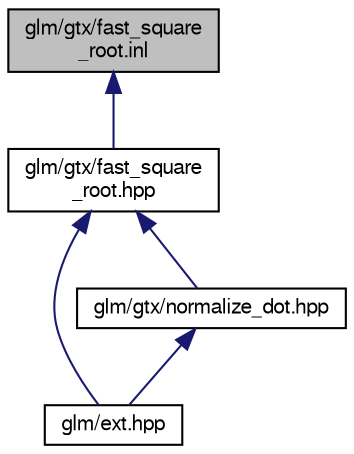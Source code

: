 digraph "glm/gtx/fast_square_root.inl"
{
  edge [fontname="FreeSans",fontsize="10",labelfontname="FreeSans",labelfontsize="10"];
  node [fontname="FreeSans",fontsize="10",shape=record];
  Node1 [label="glm/gtx/fast_square\l_root.inl",height=0.2,width=0.4,color="black", fillcolor="grey75", style="filled" fontcolor="black"];
  Node1 -> Node2 [dir="back",color="midnightblue",fontsize="10",style="solid",fontname="FreeSans"];
  Node2 [label="glm/gtx/fast_square\l_root.hpp",height=0.2,width=0.4,color="black", fillcolor="white", style="filled",URL="$dd/d32/fast__square__root_8hpp.html"];
  Node2 -> Node3 [dir="back",color="midnightblue",fontsize="10",style="solid",fontname="FreeSans"];
  Node3 [label="glm/ext.hpp",height=0.2,width=0.4,color="black", fillcolor="white", style="filled",URL="$d5/da8/ext_8hpp.html"];
  Node2 -> Node4 [dir="back",color="midnightblue",fontsize="10",style="solid",fontname="FreeSans"];
  Node4 [label="glm/gtx/normalize_dot.hpp",height=0.2,width=0.4,color="black", fillcolor="white", style="filled",URL="$d9/d08/normalize__dot_8hpp.html"];
  Node4 -> Node3 [dir="back",color="midnightblue",fontsize="10",style="solid",fontname="FreeSans"];
}
